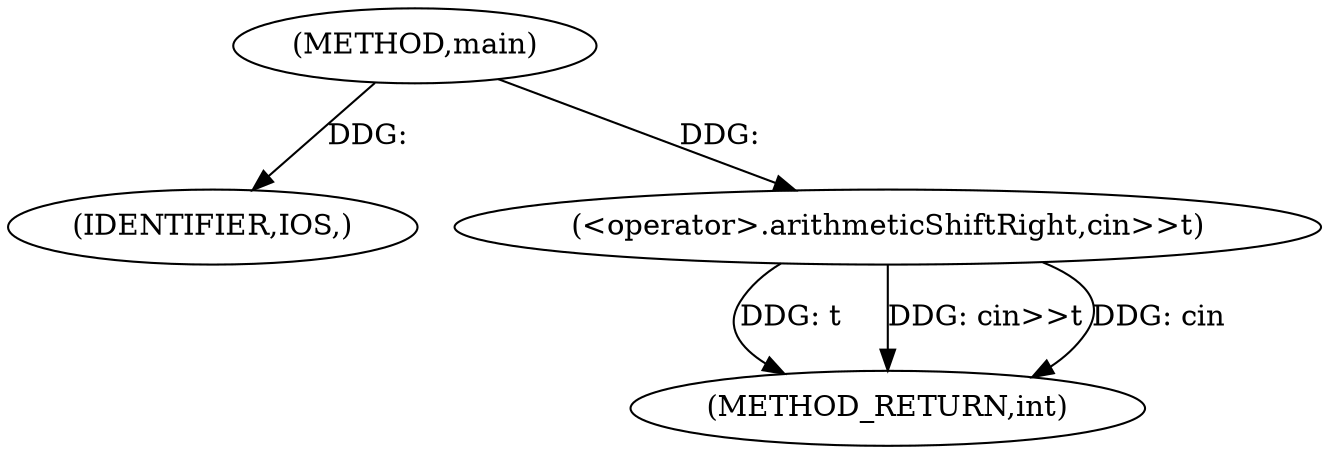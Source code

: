 digraph "main" {  
"1000101" [label = "(METHOD,main)" ]
"1000108" [label = "(METHOD_RETURN,int)" ]
"1000103" [label = "(IDENTIFIER,IOS,)" ]
"1000105" [label = "(<operator>.arithmeticShiftRight,cin>>t)" ]
  "1000105" -> "1000108"  [ label = "DDG: t"] 
  "1000105" -> "1000108"  [ label = "DDG: cin>>t"] 
  "1000105" -> "1000108"  [ label = "DDG: cin"] 
  "1000101" -> "1000103"  [ label = "DDG: "] 
  "1000101" -> "1000105"  [ label = "DDG: "] 
}
